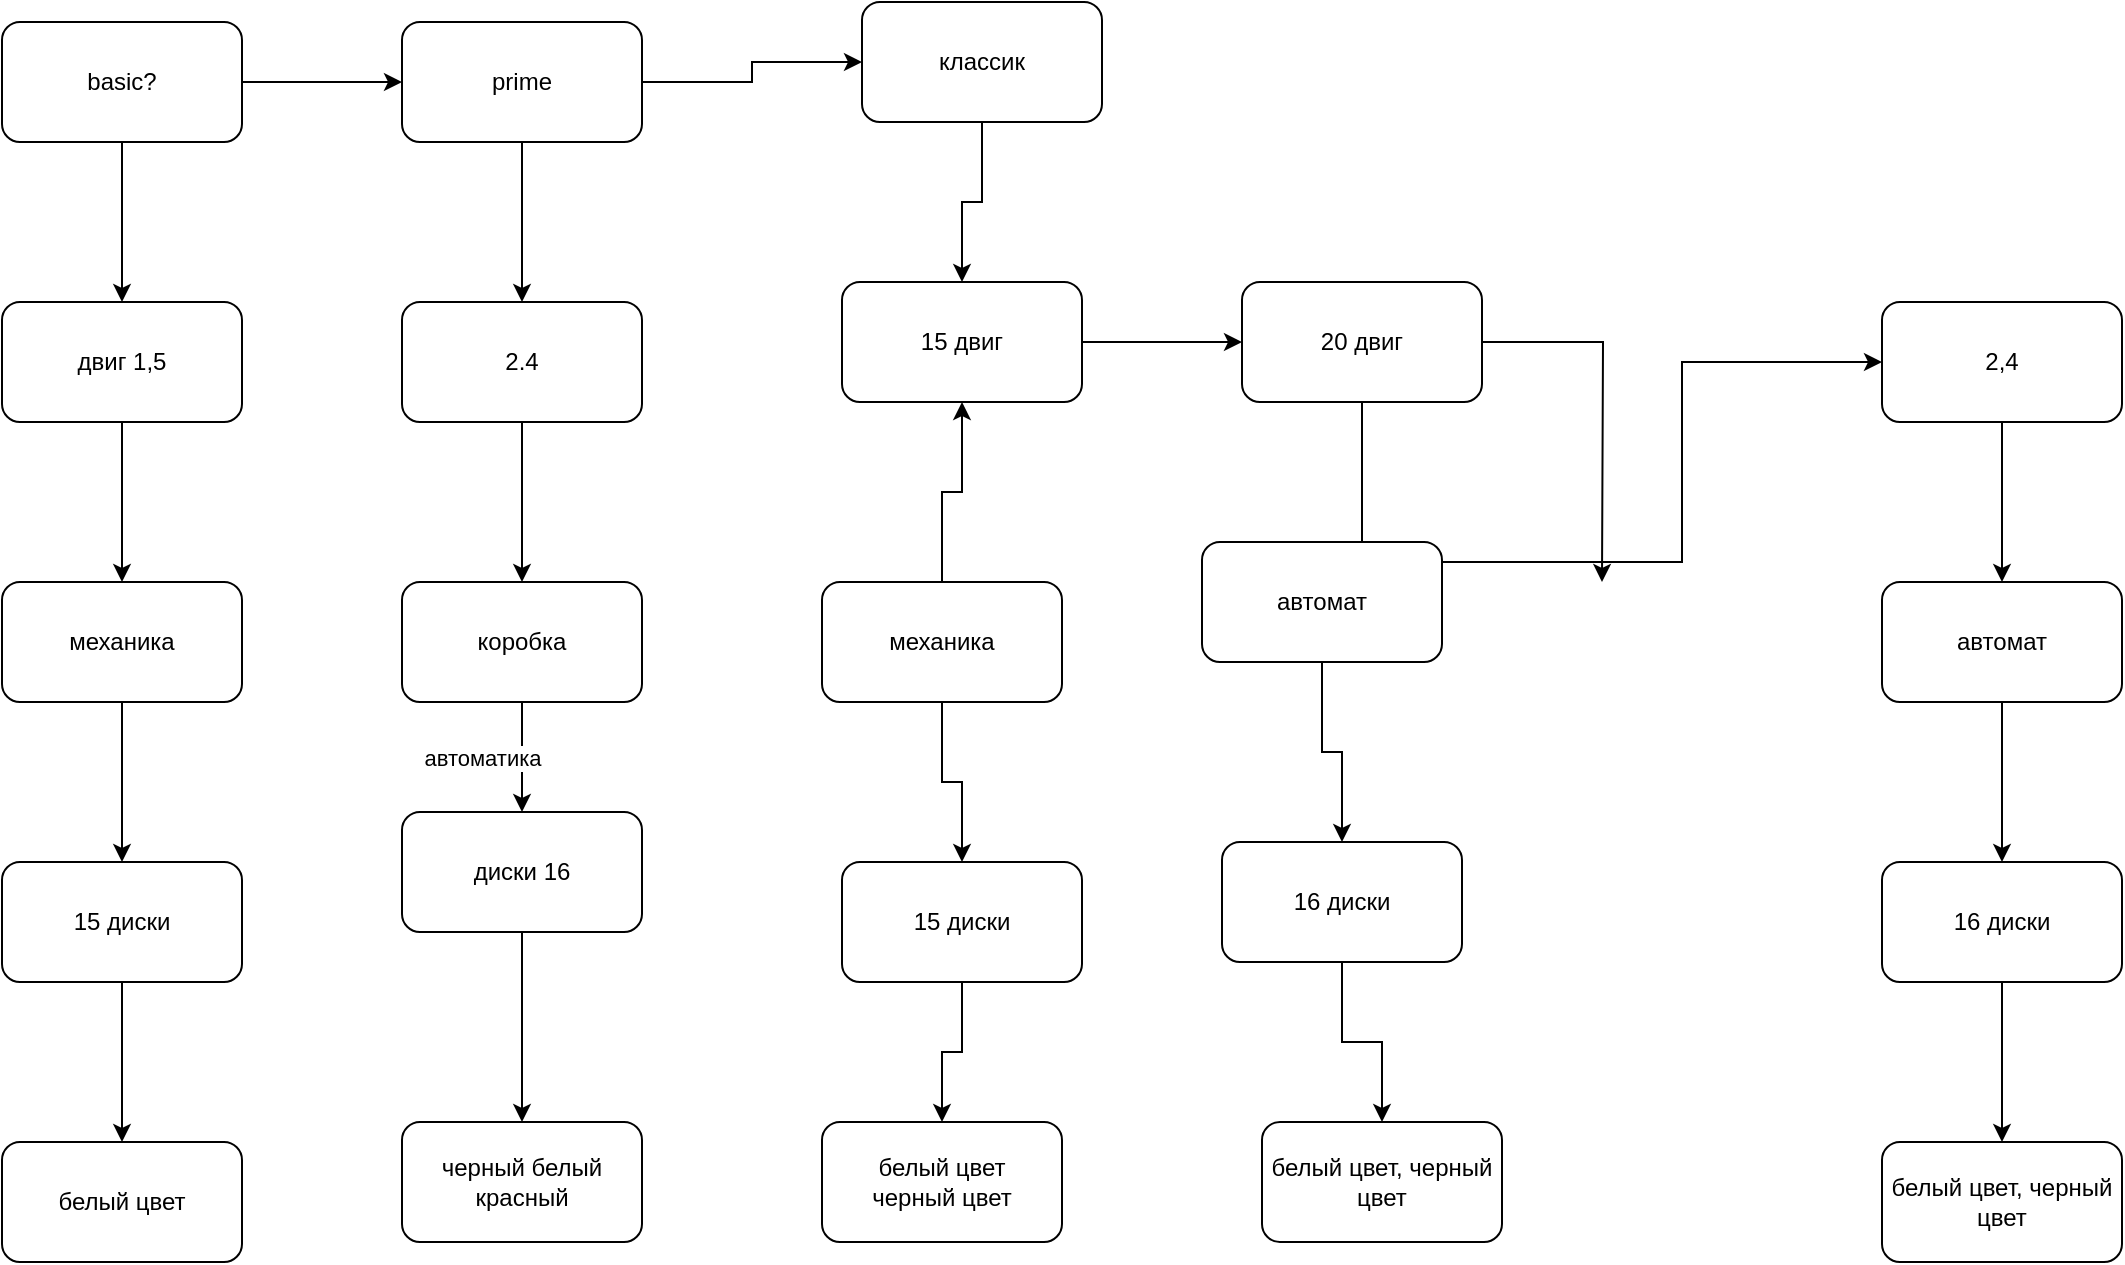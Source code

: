 <mxfile version="14.8.4" type="google"><diagram id="C5RBs43oDa-KdzZeNtuy" name="Page-1"><mxGraphModel dx="1963" dy="1093" grid="1" gridSize="10" guides="1" tooltips="1" connect="1" arrows="1" fold="1" page="1" pageScale="1" pageWidth="827" pageHeight="1169" math="0" shadow="0"><root><mxCell id="WIyWlLk6GJQsqaUBKTNV-0"/><mxCell id="WIyWlLk6GJQsqaUBKTNV-1" parent="WIyWlLk6GJQsqaUBKTNV-0"/><mxCell id="nNqTSdkXuoB3RxFmy101-2" value="" style="edgeStyle=orthogonalEdgeStyle;rounded=0;orthogonalLoop=1;jettySize=auto;html=1;" edge="1" parent="WIyWlLk6GJQsqaUBKTNV-1" source="nNqTSdkXuoB3RxFmy101-0" target="nNqTSdkXuoB3RxFmy101-1"><mxGeometry relative="1" as="geometry"/></mxCell><mxCell id="nNqTSdkXuoB3RxFmy101-10" value="" style="edgeStyle=orthogonalEdgeStyle;rounded=0;orthogonalLoop=1;jettySize=auto;html=1;" edge="1" parent="WIyWlLk6GJQsqaUBKTNV-1" source="nNqTSdkXuoB3RxFmy101-0" target="nNqTSdkXuoB3RxFmy101-9"><mxGeometry relative="1" as="geometry"/></mxCell><mxCell id="nNqTSdkXuoB3RxFmy101-0" value="basic?" style="rounded=1;whiteSpace=wrap;html=1;" vertex="1" parent="WIyWlLk6GJQsqaUBKTNV-1"><mxGeometry x="230" y="160" width="120" height="60" as="geometry"/></mxCell><mxCell id="nNqTSdkXuoB3RxFmy101-4" value="" style="edgeStyle=orthogonalEdgeStyle;rounded=0;orthogonalLoop=1;jettySize=auto;html=1;" edge="1" parent="WIyWlLk6GJQsqaUBKTNV-1" source="nNqTSdkXuoB3RxFmy101-1" target="nNqTSdkXuoB3RxFmy101-3"><mxGeometry relative="1" as="geometry"/></mxCell><mxCell id="nNqTSdkXuoB3RxFmy101-1" value="двиг 1,5" style="whiteSpace=wrap;html=1;rounded=1;" vertex="1" parent="WIyWlLk6GJQsqaUBKTNV-1"><mxGeometry x="230" y="300" width="120" height="60" as="geometry"/></mxCell><mxCell id="nNqTSdkXuoB3RxFmy101-6" value="" style="edgeStyle=orthogonalEdgeStyle;rounded=0;orthogonalLoop=1;jettySize=auto;html=1;" edge="1" parent="WIyWlLk6GJQsqaUBKTNV-1" source="nNqTSdkXuoB3RxFmy101-3" target="nNqTSdkXuoB3RxFmy101-5"><mxGeometry relative="1" as="geometry"/></mxCell><mxCell id="nNqTSdkXuoB3RxFmy101-3" value="механика" style="whiteSpace=wrap;html=1;rounded=1;" vertex="1" parent="WIyWlLk6GJQsqaUBKTNV-1"><mxGeometry x="230" y="440" width="120" height="60" as="geometry"/></mxCell><mxCell id="nNqTSdkXuoB3RxFmy101-8" value="" style="edgeStyle=orthogonalEdgeStyle;rounded=0;orthogonalLoop=1;jettySize=auto;html=1;" edge="1" parent="WIyWlLk6GJQsqaUBKTNV-1" source="nNqTSdkXuoB3RxFmy101-5" target="nNqTSdkXuoB3RxFmy101-7"><mxGeometry relative="1" as="geometry"/></mxCell><mxCell id="nNqTSdkXuoB3RxFmy101-5" value="15 диски" style="whiteSpace=wrap;html=1;rounded=1;" vertex="1" parent="WIyWlLk6GJQsqaUBKTNV-1"><mxGeometry x="230" y="580" width="120" height="60" as="geometry"/></mxCell><mxCell id="nNqTSdkXuoB3RxFmy101-7" value="белый цвет" style="whiteSpace=wrap;html=1;rounded=1;" vertex="1" parent="WIyWlLk6GJQsqaUBKTNV-1"><mxGeometry x="230" y="720" width="120" height="60" as="geometry"/></mxCell><mxCell id="nNqTSdkXuoB3RxFmy101-12" value="" style="edgeStyle=orthogonalEdgeStyle;rounded=0;orthogonalLoop=1;jettySize=auto;html=1;" edge="1" parent="WIyWlLk6GJQsqaUBKTNV-1" source="nNqTSdkXuoB3RxFmy101-9" target="nNqTSdkXuoB3RxFmy101-11"><mxGeometry relative="1" as="geometry"/></mxCell><mxCell id="nNqTSdkXuoB3RxFmy101-24" value="" style="edgeStyle=orthogonalEdgeStyle;rounded=0;orthogonalLoop=1;jettySize=auto;html=1;" edge="1" parent="WIyWlLk6GJQsqaUBKTNV-1" source="nNqTSdkXuoB3RxFmy101-9" target="nNqTSdkXuoB3RxFmy101-23"><mxGeometry relative="1" as="geometry"/></mxCell><mxCell id="nNqTSdkXuoB3RxFmy101-9" value="prime" style="whiteSpace=wrap;html=1;rounded=1;" vertex="1" parent="WIyWlLk6GJQsqaUBKTNV-1"><mxGeometry x="430" y="160" width="120" height="60" as="geometry"/></mxCell><mxCell id="nNqTSdkXuoB3RxFmy101-14" value="" style="edgeStyle=orthogonalEdgeStyle;rounded=0;orthogonalLoop=1;jettySize=auto;html=1;" edge="1" parent="WIyWlLk6GJQsqaUBKTNV-1" source="nNqTSdkXuoB3RxFmy101-11" target="nNqTSdkXuoB3RxFmy101-13"><mxGeometry relative="1" as="geometry"/></mxCell><mxCell id="nNqTSdkXuoB3RxFmy101-11" value="2.4" style="whiteSpace=wrap;html=1;rounded=1;" vertex="1" parent="WIyWlLk6GJQsqaUBKTNV-1"><mxGeometry x="430" y="300" width="120" height="60" as="geometry"/></mxCell><mxCell id="nNqTSdkXuoB3RxFmy101-16" value="автоматика&lt;br&gt;" style="edgeStyle=orthogonalEdgeStyle;rounded=0;orthogonalLoop=1;jettySize=auto;html=1;" edge="1" parent="WIyWlLk6GJQsqaUBKTNV-1" source="nNqTSdkXuoB3RxFmy101-13" target="nNqTSdkXuoB3RxFmy101-15"><mxGeometry y="-20" relative="1" as="geometry"><mxPoint as="offset"/></mxGeometry></mxCell><mxCell id="nNqTSdkXuoB3RxFmy101-13" value="коробка" style="whiteSpace=wrap;html=1;rounded=1;" vertex="1" parent="WIyWlLk6GJQsqaUBKTNV-1"><mxGeometry x="430" y="440" width="120" height="60" as="geometry"/></mxCell><mxCell id="nNqTSdkXuoB3RxFmy101-22" value="" style="edgeStyle=orthogonalEdgeStyle;rounded=0;orthogonalLoop=1;jettySize=auto;html=1;" edge="1" parent="WIyWlLk6GJQsqaUBKTNV-1" source="nNqTSdkXuoB3RxFmy101-15" target="nNqTSdkXuoB3RxFmy101-21"><mxGeometry relative="1" as="geometry"/></mxCell><mxCell id="nNqTSdkXuoB3RxFmy101-15" value="диски 16" style="whiteSpace=wrap;html=1;rounded=1;" vertex="1" parent="WIyWlLk6GJQsqaUBKTNV-1"><mxGeometry x="430" y="555" width="120" height="60" as="geometry"/></mxCell><mxCell id="nNqTSdkXuoB3RxFmy101-20" value="" style="edgeStyle=orthogonalEdgeStyle;rounded=0;orthogonalLoop=1;jettySize=auto;html=1;" edge="1" parent="WIyWlLk6GJQsqaUBKTNV-1" target="nNqTSdkXuoB3RxFmy101-19"><mxGeometry relative="1" as="geometry"><mxPoint x="490" y="640" as="sourcePoint"/></mxGeometry></mxCell><mxCell id="nNqTSdkXuoB3RxFmy101-21" value="черный белый красный" style="whiteSpace=wrap;html=1;rounded=1;" vertex="1" parent="WIyWlLk6GJQsqaUBKTNV-1"><mxGeometry x="430" y="710" width="120" height="60" as="geometry"/></mxCell><mxCell id="nNqTSdkXuoB3RxFmy101-26" value="" style="edgeStyle=orthogonalEdgeStyle;rounded=0;orthogonalLoop=1;jettySize=auto;html=1;" edge="1" parent="WIyWlLk6GJQsqaUBKTNV-1" source="nNqTSdkXuoB3RxFmy101-23" target="nNqTSdkXuoB3RxFmy101-25"><mxGeometry relative="1" as="geometry"/></mxCell><mxCell id="nNqTSdkXuoB3RxFmy101-23" value="классик" style="whiteSpace=wrap;html=1;rounded=1;" vertex="1" parent="WIyWlLk6GJQsqaUBKTNV-1"><mxGeometry x="660" y="150" width="120" height="60" as="geometry"/></mxCell><mxCell id="nNqTSdkXuoB3RxFmy101-37" value="" style="edgeStyle=orthogonalEdgeStyle;rounded=0;orthogonalLoop=1;jettySize=auto;html=1;" edge="1" parent="WIyWlLk6GJQsqaUBKTNV-1" source="nNqTSdkXuoB3RxFmy101-25" target="nNqTSdkXuoB3RxFmy101-36"><mxGeometry relative="1" as="geometry"/></mxCell><mxCell id="nNqTSdkXuoB3RxFmy101-25" value="15 двиг" style="whiteSpace=wrap;html=1;rounded=1;" vertex="1" parent="WIyWlLk6GJQsqaUBKTNV-1"><mxGeometry x="650" y="290" width="120" height="60" as="geometry"/></mxCell><mxCell id="nNqTSdkXuoB3RxFmy101-30" value="" style="edgeStyle=orthogonalEdgeStyle;rounded=0;orthogonalLoop=1;jettySize=auto;html=1;" edge="1" parent="WIyWlLk6GJQsqaUBKTNV-1" source="nNqTSdkXuoB3RxFmy101-31" target="nNqTSdkXuoB3RxFmy101-33"><mxGeometry relative="1" as="geometry"/></mxCell><mxCell id="nNqTSdkXuoB3RxFmy101-35" value="" style="edgeStyle=orthogonalEdgeStyle;rounded=0;orthogonalLoop=1;jettySize=auto;html=1;" edge="1" parent="WIyWlLk6GJQsqaUBKTNV-1" source="nNqTSdkXuoB3RxFmy101-31" target="nNqTSdkXuoB3RxFmy101-25"><mxGeometry relative="1" as="geometry"/></mxCell><mxCell id="nNqTSdkXuoB3RxFmy101-31" value="механика" style="whiteSpace=wrap;html=1;rounded=1;" vertex="1" parent="WIyWlLk6GJQsqaUBKTNV-1"><mxGeometry x="640" y="440" width="120" height="60" as="geometry"/></mxCell><mxCell id="nNqTSdkXuoB3RxFmy101-32" value="" style="edgeStyle=orthogonalEdgeStyle;rounded=0;orthogonalLoop=1;jettySize=auto;html=1;" edge="1" parent="WIyWlLk6GJQsqaUBKTNV-1" source="nNqTSdkXuoB3RxFmy101-33" target="nNqTSdkXuoB3RxFmy101-34"><mxGeometry relative="1" as="geometry"/></mxCell><mxCell id="nNqTSdkXuoB3RxFmy101-33" value="15 диски" style="whiteSpace=wrap;html=1;rounded=1;" vertex="1" parent="WIyWlLk6GJQsqaUBKTNV-1"><mxGeometry x="650" y="580" width="120" height="60" as="geometry"/></mxCell><mxCell id="nNqTSdkXuoB3RxFmy101-34" value="белый цвет&lt;br&gt;черный цвет" style="whiteSpace=wrap;html=1;rounded=1;" vertex="1" parent="WIyWlLk6GJQsqaUBKTNV-1"><mxGeometry x="640" y="710" width="120" height="60" as="geometry"/></mxCell><mxCell id="nNqTSdkXuoB3RxFmy101-39" value="" style="edgeStyle=orthogonalEdgeStyle;rounded=0;orthogonalLoop=1;jettySize=auto;html=1;" edge="1" parent="WIyWlLk6GJQsqaUBKTNV-1" source="nNqTSdkXuoB3RxFmy101-36"><mxGeometry relative="1" as="geometry"><mxPoint x="1030" y="440" as="targetPoint"/></mxGeometry></mxCell><mxCell id="nNqTSdkXuoB3RxFmy101-51" value="" style="edgeStyle=orthogonalEdgeStyle;rounded=0;orthogonalLoop=1;jettySize=auto;html=1;" edge="1" parent="WIyWlLk6GJQsqaUBKTNV-1" source="nNqTSdkXuoB3RxFmy101-36" target="nNqTSdkXuoB3RxFmy101-50"><mxGeometry relative="1" as="geometry"><Array as="points"><mxPoint x="910" y="430"/><mxPoint x="1070" y="430"/><mxPoint x="1070" y="330"/></Array></mxGeometry></mxCell><mxCell id="nNqTSdkXuoB3RxFmy101-36" value="20 двиг" style="whiteSpace=wrap;html=1;rounded=1;" vertex="1" parent="WIyWlLk6GJQsqaUBKTNV-1"><mxGeometry x="850" y="290" width="120" height="60" as="geometry"/></mxCell><mxCell id="nNqTSdkXuoB3RxFmy101-47" value="" style="edgeStyle=orthogonalEdgeStyle;rounded=0;orthogonalLoop=1;jettySize=auto;html=1;" edge="1" parent="WIyWlLk6GJQsqaUBKTNV-1" source="nNqTSdkXuoB3RxFmy101-44" target="nNqTSdkXuoB3RxFmy101-46"><mxGeometry relative="1" as="geometry"/></mxCell><mxCell id="nNqTSdkXuoB3RxFmy101-44" value="автомат" style="whiteSpace=wrap;html=1;rounded=1;" vertex="1" parent="WIyWlLk6GJQsqaUBKTNV-1"><mxGeometry x="830" y="420" width="120" height="60" as="geometry"/></mxCell><mxCell id="nNqTSdkXuoB3RxFmy101-49" value="" style="edgeStyle=orthogonalEdgeStyle;rounded=0;orthogonalLoop=1;jettySize=auto;html=1;" edge="1" parent="WIyWlLk6GJQsqaUBKTNV-1" source="nNqTSdkXuoB3RxFmy101-46" target="nNqTSdkXuoB3RxFmy101-48"><mxGeometry relative="1" as="geometry"/></mxCell><mxCell id="nNqTSdkXuoB3RxFmy101-46" value="16 диски" style="whiteSpace=wrap;html=1;rounded=1;" vertex="1" parent="WIyWlLk6GJQsqaUBKTNV-1"><mxGeometry x="840" y="570" width="120" height="60" as="geometry"/></mxCell><mxCell id="nNqTSdkXuoB3RxFmy101-48" value="белый цвет, черный цвет" style="whiteSpace=wrap;html=1;rounded=1;" vertex="1" parent="WIyWlLk6GJQsqaUBKTNV-1"><mxGeometry x="860" y="710" width="120" height="60" as="geometry"/></mxCell><mxCell id="nNqTSdkXuoB3RxFmy101-50" value="2,4" style="whiteSpace=wrap;html=1;rounded=1;" vertex="1" parent="WIyWlLk6GJQsqaUBKTNV-1"><mxGeometry x="1170" y="300" width="120" height="60" as="geometry"/></mxCell><mxCell id="nNqTSdkXuoB3RxFmy101-52" value="" style="edgeStyle=orthogonalEdgeStyle;rounded=0;orthogonalLoop=1;jettySize=auto;html=1;" edge="1" parent="WIyWlLk6GJQsqaUBKTNV-1"><mxGeometry relative="1" as="geometry"><mxPoint x="1230" y="360" as="sourcePoint"/><mxPoint x="1230" y="440" as="targetPoint"/></mxGeometry></mxCell><mxCell id="nNqTSdkXuoB3RxFmy101-53" value="" style="edgeStyle=orthogonalEdgeStyle;rounded=0;orthogonalLoop=1;jettySize=auto;html=1;" edge="1" parent="WIyWlLk6GJQsqaUBKTNV-1" source="nNqTSdkXuoB3RxFmy101-54" target="nNqTSdkXuoB3RxFmy101-56"><mxGeometry relative="1" as="geometry"/></mxCell><mxCell id="nNqTSdkXuoB3RxFmy101-54" value="автомат" style="whiteSpace=wrap;html=1;rounded=1;" vertex="1" parent="WIyWlLk6GJQsqaUBKTNV-1"><mxGeometry x="1170" y="440" width="120" height="60" as="geometry"/></mxCell><mxCell id="nNqTSdkXuoB3RxFmy101-55" value="" style="edgeStyle=orthogonalEdgeStyle;rounded=0;orthogonalLoop=1;jettySize=auto;html=1;" edge="1" parent="WIyWlLk6GJQsqaUBKTNV-1" source="nNqTSdkXuoB3RxFmy101-56" target="nNqTSdkXuoB3RxFmy101-57"><mxGeometry relative="1" as="geometry"/></mxCell><mxCell id="nNqTSdkXuoB3RxFmy101-56" value="16 диски" style="whiteSpace=wrap;html=1;rounded=1;" vertex="1" parent="WIyWlLk6GJQsqaUBKTNV-1"><mxGeometry x="1170" y="580" width="120" height="60" as="geometry"/></mxCell><mxCell id="nNqTSdkXuoB3RxFmy101-57" value="белый цвет, черный цвет" style="whiteSpace=wrap;html=1;rounded=1;" vertex="1" parent="WIyWlLk6GJQsqaUBKTNV-1"><mxGeometry x="1170" y="720" width="120" height="60" as="geometry"/></mxCell></root></mxGraphModel></diagram></mxfile>